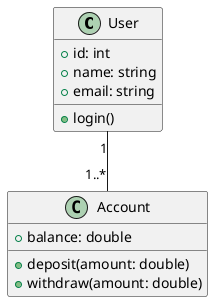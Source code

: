 @startuml
class User {
  +id: int
  +name: string
  +email: string
  +login()
}

class Account {
  +balance: double
  +deposit(amount: double)
  +withdraw(amount: double)
}

User "1" -- "1..*" Account
@enduml